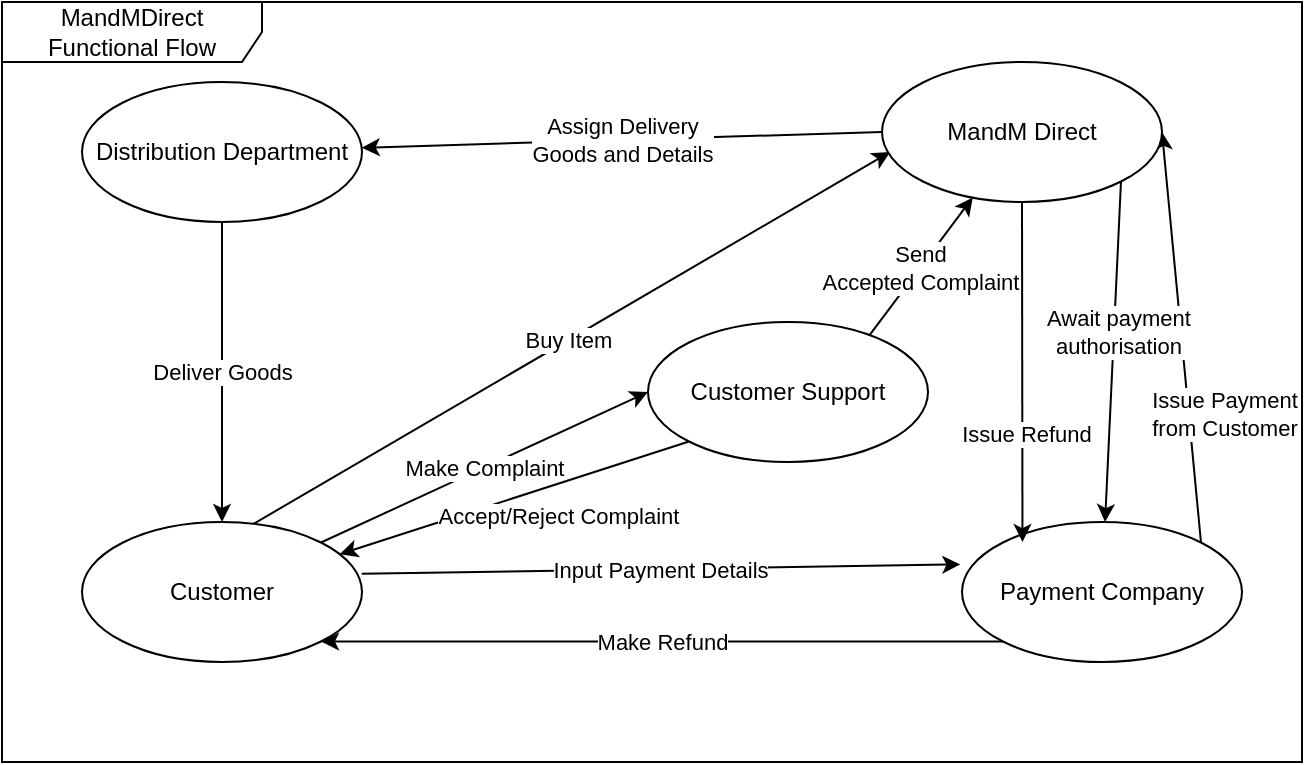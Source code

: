 <mxfile version="15.4.3" type="github">
  <diagram id="p2q9YtW9ZhbQxPiLJNjh" name="Page-1">
    <mxGraphModel dx="1221" dy="644" grid="1" gridSize="10" guides="1" tooltips="1" connect="1" arrows="1" fold="1" page="1" pageScale="1" pageWidth="827" pageHeight="1169" math="0" shadow="0">
      <root>
        <mxCell id="0" />
        <mxCell id="1" parent="0" />
        <mxCell id="_p9DGE9gg8uyNRXukZC8-1" value="MandMDirect Functional Flow" style="shape=umlFrame;whiteSpace=wrap;html=1;width=130;height=30;" vertex="1" parent="1">
          <mxGeometry x="90" y="120" width="650" height="380" as="geometry" />
        </mxCell>
        <mxCell id="_p9DGE9gg8uyNRXukZC8-7" value="Buy Item" style="edgeStyle=none;rounded=0;orthogonalLoop=1;jettySize=auto;html=1;exitX=0.595;exitY=0.034;exitDx=0;exitDy=0;entryX=0.029;entryY=0.643;entryDx=0;entryDy=0;entryPerimeter=0;exitPerimeter=0;" edge="1" parent="1" source="_p9DGE9gg8uyNRXukZC8-2" target="_p9DGE9gg8uyNRXukZC8-5">
          <mxGeometry relative="1" as="geometry" />
        </mxCell>
        <mxCell id="_p9DGE9gg8uyNRXukZC8-14" value="Make Complaint" style="edgeStyle=none;rounded=0;orthogonalLoop=1;jettySize=auto;html=1;exitX=1;exitY=0;exitDx=0;exitDy=0;entryX=0;entryY=0.5;entryDx=0;entryDy=0;" edge="1" parent="1" source="_p9DGE9gg8uyNRXukZC8-2" target="_p9DGE9gg8uyNRXukZC8-13">
          <mxGeometry relative="1" as="geometry" />
        </mxCell>
        <mxCell id="_p9DGE9gg8uyNRXukZC8-2" value="Customer" style="ellipse;whiteSpace=wrap;html=1;" vertex="1" parent="1">
          <mxGeometry x="130" y="380" width="140" height="70" as="geometry" />
        </mxCell>
        <mxCell id="_p9DGE9gg8uyNRXukZC8-9" value="Input Payment Details" style="edgeStyle=none;rounded=0;orthogonalLoop=1;jettySize=auto;html=1;exitX=0.999;exitY=0.37;exitDx=0;exitDy=0;entryX=-0.006;entryY=0.303;entryDx=0;entryDy=0;entryPerimeter=0;exitPerimeter=0;" edge="1" parent="1" source="_p9DGE9gg8uyNRXukZC8-2" target="_p9DGE9gg8uyNRXukZC8-3">
          <mxGeometry relative="1" as="geometry" />
        </mxCell>
        <mxCell id="_p9DGE9gg8uyNRXukZC8-10" value="Issue Payment &lt;br&gt;from Customer" style="edgeStyle=none;rounded=0;orthogonalLoop=1;jettySize=auto;html=1;exitX=1;exitY=0;exitDx=0;exitDy=0;entryX=1;entryY=0.5;entryDx=0;entryDy=0;" edge="1" parent="1" source="_p9DGE9gg8uyNRXukZC8-3" target="_p9DGE9gg8uyNRXukZC8-5">
          <mxGeometry x="-0.395" y="-17" relative="1" as="geometry">
            <mxPoint as="offset" />
          </mxGeometry>
        </mxCell>
        <mxCell id="_p9DGE9gg8uyNRXukZC8-24" value="Make Refund" style="edgeStyle=none;rounded=0;orthogonalLoop=1;jettySize=auto;html=1;exitX=0;exitY=1;exitDx=0;exitDy=0;entryX=1;entryY=1;entryDx=0;entryDy=0;" edge="1" parent="1" source="_p9DGE9gg8uyNRXukZC8-3" target="_p9DGE9gg8uyNRXukZC8-2">
          <mxGeometry relative="1" as="geometry" />
        </mxCell>
        <mxCell id="_p9DGE9gg8uyNRXukZC8-3" value="Payment Company" style="ellipse;whiteSpace=wrap;html=1;" vertex="1" parent="1">
          <mxGeometry x="570" y="380" width="140" height="70" as="geometry" />
        </mxCell>
        <mxCell id="_p9DGE9gg8uyNRXukZC8-12" value="Deliver Goods" style="edgeStyle=none;rounded=0;orthogonalLoop=1;jettySize=auto;html=1;exitX=0.5;exitY=1;exitDx=0;exitDy=0;entryX=0.5;entryY=0;entryDx=0;entryDy=0;" edge="1" parent="1" source="_p9DGE9gg8uyNRXukZC8-4" target="_p9DGE9gg8uyNRXukZC8-2">
          <mxGeometry relative="1" as="geometry" />
        </mxCell>
        <mxCell id="_p9DGE9gg8uyNRXukZC8-4" value="Distribution Department" style="ellipse;whiteSpace=wrap;html=1;" vertex="1" parent="1">
          <mxGeometry x="130" y="160" width="140" height="70" as="geometry" />
        </mxCell>
        <mxCell id="_p9DGE9gg8uyNRXukZC8-8" value="Await payment &lt;br&gt;authorisation" style="edgeStyle=none;rounded=0;orthogonalLoop=1;jettySize=auto;html=1;exitX=1;exitY=1;exitDx=0;exitDy=0;" edge="1" parent="1" source="_p9DGE9gg8uyNRXukZC8-5" target="_p9DGE9gg8uyNRXukZC8-3">
          <mxGeometry x="-0.117" y="2" relative="1" as="geometry">
            <mxPoint as="offset" />
          </mxGeometry>
        </mxCell>
        <mxCell id="_p9DGE9gg8uyNRXukZC8-11" value="Assign Delivery &lt;br&gt;Goods and Details" style="edgeStyle=none;rounded=0;orthogonalLoop=1;jettySize=auto;html=1;exitX=0;exitY=0.5;exitDx=0;exitDy=0;" edge="1" parent="1" source="_p9DGE9gg8uyNRXukZC8-5" target="_p9DGE9gg8uyNRXukZC8-4">
          <mxGeometry relative="1" as="geometry" />
        </mxCell>
        <mxCell id="_p9DGE9gg8uyNRXukZC8-22" style="edgeStyle=none;rounded=0;orthogonalLoop=1;jettySize=auto;html=1;exitX=0.5;exitY=1;exitDx=0;exitDy=0;entryX=0.216;entryY=0.143;entryDx=0;entryDy=0;entryPerimeter=0;" edge="1" parent="1" source="_p9DGE9gg8uyNRXukZC8-5" target="_p9DGE9gg8uyNRXukZC8-3">
          <mxGeometry relative="1" as="geometry" />
        </mxCell>
        <mxCell id="_p9DGE9gg8uyNRXukZC8-23" value="Issue Refund" style="edgeLabel;html=1;align=center;verticalAlign=middle;resizable=0;points=[];" vertex="1" connectable="0" parent="_p9DGE9gg8uyNRXukZC8-22">
          <mxGeometry x="0.359" y="2" relative="1" as="geometry">
            <mxPoint as="offset" />
          </mxGeometry>
        </mxCell>
        <mxCell id="_p9DGE9gg8uyNRXukZC8-5" value="MandM Direct" style="ellipse;whiteSpace=wrap;html=1;" vertex="1" parent="1">
          <mxGeometry x="530" y="150" width="140" height="70" as="geometry" />
        </mxCell>
        <mxCell id="_p9DGE9gg8uyNRXukZC8-15" value="Accept/Reject Complaint" style="edgeStyle=none;rounded=0;orthogonalLoop=1;jettySize=auto;html=1;exitX=0;exitY=1;exitDx=0;exitDy=0;" edge="1" parent="1" source="_p9DGE9gg8uyNRXukZC8-13" target="_p9DGE9gg8uyNRXukZC8-2">
          <mxGeometry x="-0.191" y="15" relative="1" as="geometry">
            <mxPoint as="offset" />
          </mxGeometry>
        </mxCell>
        <mxCell id="_p9DGE9gg8uyNRXukZC8-16" value="Send &lt;br&gt;Accepted Complaint" style="edgeStyle=none;rounded=0;orthogonalLoop=1;jettySize=auto;html=1;exitX=0.784;exitY=0.114;exitDx=0;exitDy=0;exitPerimeter=0;" edge="1" parent="1" source="_p9DGE9gg8uyNRXukZC8-13" target="_p9DGE9gg8uyNRXukZC8-5">
          <mxGeometry relative="1" as="geometry" />
        </mxCell>
        <mxCell id="_p9DGE9gg8uyNRXukZC8-13" value="Customer Support" style="ellipse;whiteSpace=wrap;html=1;" vertex="1" parent="1">
          <mxGeometry x="413" y="280" width="140" height="70" as="geometry" />
        </mxCell>
      </root>
    </mxGraphModel>
  </diagram>
</mxfile>
